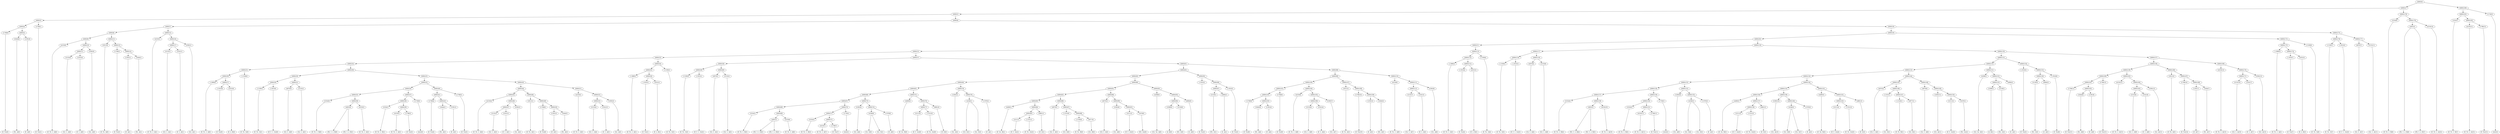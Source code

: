 digraph sample{
"L1768(0)"->"[D  Fis](0)"
"L3444(0)"->"[Fis  A](0)"
"L1391(0)"->"[D  A](0)"
"L6083(5)"->"L3444(0)"
"L6083(5)"->"L1391(0)"
"L6083(4)"->"L1768(0)"
"L6083(4)"->"L6083(5)"
"L1768(1)"->"[D  Fis](1)"
"L6083(3)"->"L6083(4)"
"L6083(3)"->"L1768(1)"
"L4220(0)"->"[E  Fis  G  A](0)"
"L3135(0)"->"[Cis  G  A](0)"
"L3241(0)"->"[E  G  A](0)"
"L6083(11)"->"L3135(0)"
"L6083(11)"->"L3241(0)"
"L5365(0)"->"[Cis  A](0)"
"L6083(10)"->"L6083(11)"
"L6083(10)"->"L5365(0)"
"L6083(9)"->"L4220(0)"
"L6083(9)"->"L6083(10)"
"L3012(0)"->"[D  Fis  A](0)"
"L1768(2)"->"[D  Fis](2)"
"L1391(1)"->"[D  A](1)"
"L3444(1)"->"[Fis  A](1)"
"L6083(14)"->"L1391(1)"
"L6083(14)"->"L3444(1)"
"L6083(13)"->"L1768(2)"
"L6083(13)"->"L6083(14)"
"L6083(12)"->"L3012(0)"
"L6083(12)"->"L6083(13)"
"L6083(8)"->"L6083(9)"
"L6083(8)"->"L6083(12)"
"L4220(1)"->"[E  Fis  G  A](1)"
"L3135(1)"->"[Cis  G  A](1)"
"L3241(1)"->"[E  G  A](1)"
"L6083(17)"->"L3135(1)"
"L6083(17)"->"L3241(1)"
"L5365(1)"->"[Cis  A](1)"
"L6083(16)"->"L6083(17)"
"L6083(16)"->"L5365(1)"
"L6083(15)"->"L4220(1)"
"L6083(15)"->"L6083(16)"
"L6083(7)"->"L6083(8)"
"L6083(7)"->"L6083(15)"
"L-1889(0)"->"[D  Fis  G  A](0)"
"L-1910(0)"->"[E  Fis](0)"
"L4352(0)"->"[D  A  B](0)"
"L6083(27)"->"L-1910(0)"
"L6083(27)"->"L4352(0)"
"L6083(26)"->"L-1889(0)"
"L6083(26)"->"L6083(27)"
"L-2109(0)"->"[E  Fis  G](0)"
"L6083(25)"->"L6083(26)"
"L6083(25)"->"L-2109(0)"
"L-2109(1)"->"[E  Fis  G](1)"
"L-2023(0)"->"[D  E  G  Gis](0)"
"L6083(30)"->"L-2109(1)"
"L6083(30)"->"L-2023(0)"
"L4970(0)"->"[Cis  E  A](0)"
"L3135(2)"->"[Cis  G  A](2)"
"L6083(31)"->"L4970(0)"
"L6083(31)"->"L3135(2)"
"L6083(29)"->"L6083(30)"
"L6083(29)"->"L6083(31)"
"L5354(0)"->"[D  Fis  G  B](0)"
"L4835(0)"->"[Fis  G  A  B](0)"
"L4835(0)"->"[Fis  G  A  B](1)"
"L4220(2)"->"[E  Fis  G  A](2)"
"L6083(36)"->"L4835(0)"
"L6083(36)"->"L4220(2)"
"L6083(35)"->"L5354(0)"
"L6083(35)"->"L6083(36)"
"L5354(1)"->"[D  Fis  G  B](1)"
"L4220(3)"->"[E  Fis  G  A](3)"
"L1768(3)"->"[D  Fis](3)"
"L6083(39)"->"L4220(3)"
"L6083(39)"->"L1768(3)"
"L6083(38)"->"L5354(1)"
"L6083(38)"->"L6083(39)"
"L1758(0)"->"[rest](0)"
"L6083(37)"->"L6083(38)"
"L6083(37)"->"L1758(0)"
"L6083(34)"->"L6083(35)"
"L6083(34)"->"L6083(37)"
"L1768(4)"->"[D  Fis](4)"
"L3444(2)"->"[Fis  A](2)"
"L1391(2)"->"[D  A](2)"
"L6083(42)"->"L3444(2)"
"L6083(42)"->"L1391(2)"
"L6083(41)"->"L1768(4)"
"L6083(41)"->"L6083(42)"
"L1768(5)"->"[D  Fis](5)"
"L6083(40)"->"L6083(41)"
"L6083(40)"->"L1768(5)"
"L6083(33)"->"L6083(34)"
"L6083(33)"->"L6083(40)"
"L4220(4)"->"[E  Fis  G  A](4)"
"L3135(3)"->"[Cis  G  A](3)"
"L3241(2)"->"[E  G  A](2)"
"L6083(47)"->"L3135(3)"
"L6083(47)"->"L3241(2)"
"L5365(2)"->"[Cis  A](2)"
"L6083(46)"->"L6083(47)"
"L6083(46)"->"L5365(2)"
"L6083(45)"->"L4220(4)"
"L6083(45)"->"L6083(46)"
"L3012(1)"->"[D  Fis  A](1)"
"L1768(6)"->"[D  Fis](6)"
"L1391(3)"->"[D  A](3)"
"L3444(3)"->"[Fis  A](3)"
"L6083(50)"->"L1391(3)"
"L6083(50)"->"L3444(3)"
"L6083(49)"->"L1768(6)"
"L6083(49)"->"L6083(50)"
"L6083(48)"->"L3012(1)"
"L6083(48)"->"L6083(49)"
"L6083(44)"->"L6083(45)"
"L6083(44)"->"L6083(48)"
"L4220(5)"->"[E  Fis  G  A](5)"
"L3135(4)"->"[Cis  G  A](4)"
"L3241(3)"->"[E  G  A](3)"
"L6083(53)"->"L3135(4)"
"L6083(53)"->"L3241(3)"
"L5365(3)"->"[Cis  A](3)"
"L6083(52)"->"L6083(53)"
"L6083(52)"->"L5365(3)"
"L6083(51)"->"L4220(5)"
"L6083(51)"->"L6083(52)"
"L6083(43)"->"L6083(44)"
"L6083(43)"->"L6083(51)"
"L6083(32)"->"L6083(33)"
"L6083(32)"->"L6083(43)"
"L6083(28)"->"L6083(29)"
"L6083(28)"->"L6083(32)"
"L6083(24)"->"L6083(25)"
"L6083(24)"->"L6083(28)"
"L-1889(1)"->"[D  Fis  G  A](1)"
"L-1910(1)"->"[E  Fis](1)"
"L4352(1)"->"[D  A  B](1)"
"L6083(56)"->"L-1910(1)"
"L6083(56)"->"L4352(1)"
"L6083(55)"->"L-1889(1)"
"L6083(55)"->"L6083(56)"
"L-2109(2)"->"[E  Fis  G](2)"
"L6083(54)"->"L6083(55)"
"L6083(54)"->"L-2109(2)"
"L6083(23)"->"L6083(24)"
"L6083(23)"->"L6083(54)"
"L-2109(3)"->"[E  Fis  G](3)"
"L-2023(1)"->"[D  E  G  Gis](1)"
"L6083(59)"->"L-2109(3)"
"L6083(59)"->"L-2023(1)"
"L4970(1)"->"[Cis  E  A](1)"
"L3135(5)"->"[Cis  G  A](5)"
"L6083(60)"->"L4970(1)"
"L6083(60)"->"L3135(5)"
"L6083(58)"->"L6083(59)"
"L6083(58)"->"L6083(60)"
"L5354(2)"->"[D  Fis  G  B](2)"
"L4835(1)"->"[Fis  G  A  B](2)"
"L4835(1)"->"[Fis  G  A  B](3)"
"L4220(6)"->"[E  Fis  G  A](6)"
"L6083(69)"->"L4835(1)"
"L6083(69)"->"L4220(6)"
"L6083(68)"->"L5354(2)"
"L6083(68)"->"L6083(69)"
"L5354(3)"->"[D  Fis  G  B](3)"
"L4220(7)"->"[E  Fis  G  A](7)"
"L1768(7)"->"[D  Fis](7)"
"L6083(72)"->"L4220(7)"
"L6083(72)"->"L1768(7)"
"L6083(71)"->"L5354(3)"
"L6083(71)"->"L6083(72)"
"L1758(1)"->"[rest](1)"
"L6083(70)"->"L6083(71)"
"L6083(70)"->"L1758(1)"
"L6083(67)"->"L6083(68)"
"L6083(67)"->"L6083(70)"
"L5365(4)"->"[Cis  A](4)"
"L4246(0)"->"[Cis  E](0)"
"L4246(0)"->"[Cis  E](1)"
"L-1978(0)"->"[E  A](0)"
"L6083(74)"->"L4246(0)"
"L6083(74)"->"L-1978(0)"
"L6083(73)"->"L5365(4)"
"L6083(73)"->"L6083(74)"
"L6083(66)"->"L6083(67)"
"L6083(66)"->"L6083(73)"
"L4490(0)"->"[D  Gis  B](0)"
"L5211(0)"->"[D  E  Gis](0)"
"L-2251(0)"->"[E  Fis  Gis](0)"
"L6083(77)"->"L5211(0)"
"L6083(77)"->"L-2251(0)"
"L4861(0)"->"[D  E](0)"
"L6083(76)"->"L6083(77)"
"L6083(76)"->"L4861(0)"
"L6083(75)"->"L4490(0)"
"L6083(75)"->"L6083(76)"
"L6083(65)"->"L6083(66)"
"L6083(65)"->"L6083(75)"
"L5365(5)"->"[Cis  A](5)"
"L4246(1)"->"[Cis  E](2)"
"L4246(1)"->"[Cis  E](3)"
"L-1978(1)"->"[E  A](1)"
"L6083(79)"->"L4246(1)"
"L6083(79)"->"L-1978(1)"
"L6083(78)"->"L5365(5)"
"L6083(78)"->"L6083(79)"
"L6083(64)"->"L6083(65)"
"L6083(64)"->"L6083(78)"
"L4490(1)"->"[D  Gis  B](1)"
"L5211(1)"->"[D  E  Gis](1)"
"L-2251(1)"->"[E  Fis  Gis](1)"
"L6083(85)"->"L5211(1)"
"L6083(85)"->"L-2251(1)"
"L4861(1)"->"[D  E](1)"
"L6083(84)"->"L6083(85)"
"L6083(84)"->"L4861(1)"
"L6083(83)"->"L4490(1)"
"L6083(83)"->"L6083(84)"
"L4970(2)"->"[Cis  E  A](2)"
"L-2232(0)"->"[Cis  D](0)"
"L-2140(0)"->"[D  Fis  B](0)"
"L4977(0)"->"[Cis  B](0)"
"L6083(88)"->"L-2140(0)"
"L6083(88)"->"L4977(0)"
"L6083(87)"->"L-2232(0)"
"L6083(87)"->"L6083(88)"
"L6083(86)"->"L4970(2)"
"L6083(86)"->"L6083(87)"
"L6083(82)"->"L6083(83)"
"L6083(82)"->"L6083(86)"
"L4970(3)"->"[Cis  E  A](3)"
"L5365(6)"->"[Cis  A](6)"
"L5211(2)"->"[D  E  Gis](2)"
"L5476(0)"->"[Fis  Gis](0)"
"L6083(91)"->"L5211(2)"
"L6083(91)"->"L5476(0)"
"L6083(90)"->"L5365(6)"
"L6083(90)"->"L6083(91)"
"L6083(89)"->"L4970(3)"
"L6083(89)"->"L6083(90)"
"L6083(81)"->"L6083(82)"
"L6083(81)"->"L6083(89)"
"L4288(0)"->"[Cis  Gis  A](0)"
"L3389(0)"->"[A  B](0)"
"L3128(0)"->"[Fis  G](0)"
"L6083(94)"->"L3389(0)"
"L6083(94)"->"L3128(0)"
"L4684(0)"->"[G  A](0)"
"L6083(93)"->"L6083(94)"
"L6083(93)"->"L4684(0)"
"L6083(92)"->"L4288(0)"
"L6083(92)"->"L6083(93)"
"L6083(80)"->"L6083(81)"
"L6083(80)"->"L6083(92)"
"L6083(63)"->"L6083(64)"
"L6083(63)"->"L6083(80)"
"L-1910(2)"->"[E  Fis](2)"
"L3128(1)"->"[Fis  G](1)"
"L4684(1)"->"[G  A](1)"
"L6083(97)"->"L3128(1)"
"L6083(97)"->"L4684(1)"
"L-1910(3)"->"[E  Fis](3)"
"L6083(96)"->"L6083(97)"
"L6083(96)"->"L-1910(3)"
"L6083(95)"->"L-1910(2)"
"L6083(95)"->"L6083(96)"
"L6083(62)"->"L6083(63)"
"L6083(62)"->"L6083(95)"
"L1768(8)"->"[D  Fis](8)"
"L3444(4)"->"[Fis  A](4)"
"L1391(4)"->"[D  A](4)"
"L6083(103)"->"L3444(4)"
"L6083(103)"->"L1391(4)"
"L6083(102)"->"L1768(8)"
"L6083(102)"->"L6083(103)"
"L1768(9)"->"[D  Fis](9)"
"L6083(101)"->"L6083(102)"
"L6083(101)"->"L1768(9)"
"L4220(8)"->"[E  Fis  G  A](8)"
"L3135(6)"->"[Cis  G  A](6)"
"L3241(4)"->"[E  G  A](4)"
"L6083(106)"->"L3135(6)"
"L6083(106)"->"L3241(4)"
"L5365(7)"->"[Cis  A](7)"
"L6083(105)"->"L6083(106)"
"L6083(105)"->"L5365(7)"
"L6083(104)"->"L4220(8)"
"L6083(104)"->"L6083(105)"
"L6083(100)"->"L6083(101)"
"L6083(100)"->"L6083(104)"
"L3012(2)"->"[D  Fis  A](2)"
"L1768(10)"->"[D  Fis](10)"
"L1391(5)"->"[D  A](5)"
"L3444(5)"->"[Fis  A](5)"
"L6083(109)"->"L1391(5)"
"L6083(109)"->"L3444(5)"
"L6083(108)"->"L1768(10)"
"L6083(108)"->"L6083(109)"
"L6083(107)"->"L3012(2)"
"L6083(107)"->"L6083(108)"
"L6083(99)"->"L6083(100)"
"L6083(99)"->"L6083(107)"
"L4220(9)"->"[E  Fis  G  A](9)"
"L3135(7)"->"[Cis  G  A](7)"
"L3241(5)"->"[E  G  A](5)"
"L6083(112)"->"L3135(7)"
"L6083(112)"->"L3241(5)"
"L5365(8)"->"[Cis  A](8)"
"L6083(111)"->"L6083(112)"
"L6083(111)"->"L5365(8)"
"L6083(110)"->"L4220(9)"
"L6083(110)"->"L6083(111)"
"L6083(98)"->"L6083(99)"
"L6083(98)"->"L6083(110)"
"L6083(61)"->"L6083(62)"
"L6083(61)"->"L6083(98)"
"L6083(57)"->"L6083(58)"
"L6083(57)"->"L6083(61)"
"L6083(22)"->"L6083(23)"
"L6083(22)"->"L6083(57)"
"L-1889(2)"->"[D  Fis  G  A](2)"
"L-1910(4)"->"[E  Fis](4)"
"L4352(2)"->"[D  A  B](2)"
"L6083(115)"->"L-1910(4)"
"L6083(115)"->"L4352(2)"
"L6083(114)"->"L-1889(2)"
"L6083(114)"->"L6083(115)"
"L-2109(4)"->"[E  Fis  G](4)"
"L6083(113)"->"L6083(114)"
"L6083(113)"->"L-2109(4)"
"L6083(21)"->"L6083(22)"
"L6083(21)"->"L6083(113)"
"L-2109(5)"->"[E  Fis  G](5)"
"L-2023(2)"->"[D  E  G  Gis](2)"
"L6083(118)"->"L-2109(5)"
"L6083(118)"->"L-2023(2)"
"L4970(4)"->"[Cis  E  A](4)"
"L3135(8)"->"[Cis  G  A](8)"
"L6083(119)"->"L4970(4)"
"L6083(119)"->"L3135(8)"
"L6083(117)"->"L6083(118)"
"L6083(117)"->"L6083(119)"
"L5354(4)"->"[D  Fis  G  B](4)"
"L4835(2)"->"[Fis  G  A  B](4)"
"L4835(2)"->"[Fis  G  A  B](5)"
"L4220(10)"->"[E  Fis  G  A](10)"
"L6083(128)"->"L4835(2)"
"L6083(128)"->"L4220(10)"
"L6083(127)"->"L5354(4)"
"L6083(127)"->"L6083(128)"
"L5354(5)"->"[D  Fis  G  B](5)"
"L4220(11)"->"[E  Fis  G  A](11)"
"L1768(11)"->"[D  Fis](11)"
"L6083(131)"->"L4220(11)"
"L6083(131)"->"L1768(11)"
"L6083(130)"->"L5354(5)"
"L6083(130)"->"L6083(131)"
"L1758(2)"->"[rest](2)"
"L6083(129)"->"L6083(130)"
"L6083(129)"->"L1758(2)"
"L6083(126)"->"L6083(127)"
"L6083(126)"->"L6083(129)"
"L5365(9)"->"[Cis  A](9)"
"L4246(2)"->"[Cis  E](4)"
"L4246(2)"->"[Cis  E](5)"
"L-1978(2)"->"[E  A](2)"
"L6083(133)"->"L4246(2)"
"L6083(133)"->"L-1978(2)"
"L6083(132)"->"L5365(9)"
"L6083(132)"->"L6083(133)"
"L6083(125)"->"L6083(126)"
"L6083(125)"->"L6083(132)"
"L4490(2)"->"[D  Gis  B](2)"
"L5211(3)"->"[D  E  Gis](3)"
"L-2251(2)"->"[E  Fis  Gis](2)"
"L6083(138)"->"L5211(3)"
"L6083(138)"->"L-2251(2)"
"L4861(2)"->"[D  E](2)"
"L6083(137)"->"L6083(138)"
"L6083(137)"->"L4861(2)"
"L6083(136)"->"L4490(2)"
"L6083(136)"->"L6083(137)"
"L5365(10)"->"[Cis  A](10)"
"L4246(3)"->"[Cis  E](6)"
"L4246(3)"->"[Cis  E](7)"
"L-1978(3)"->"[E  A](3)"
"L6083(140)"->"L4246(3)"
"L6083(140)"->"L-1978(3)"
"L6083(139)"->"L5365(10)"
"L6083(139)"->"L6083(140)"
"L6083(135)"->"L6083(136)"
"L6083(135)"->"L6083(139)"
"L4490(3)"->"[D  Gis  B](3)"
"L5211(4)"->"[D  E  Gis](4)"
"L-2251(3)"->"[E  Fis  Gis](3)"
"L6083(143)"->"L5211(4)"
"L6083(143)"->"L-2251(3)"
"L4861(3)"->"[D  E](3)"
"L6083(142)"->"L6083(143)"
"L6083(142)"->"L4861(3)"
"L6083(141)"->"L4490(3)"
"L6083(141)"->"L6083(142)"
"L6083(134)"->"L6083(135)"
"L6083(134)"->"L6083(141)"
"L6083(124)"->"L6083(125)"
"L6083(124)"->"L6083(134)"
"L4970(5)"->"[Cis  E  A](5)"
"L-2232(1)"->"[Cis  D](1)"
"L-2140(1)"->"[D  Fis  B](1)"
"L4977(1)"->"[Cis  B](1)"
"L6083(147)"->"L-2140(1)"
"L6083(147)"->"L4977(1)"
"L6083(146)"->"L-2232(1)"
"L6083(146)"->"L6083(147)"
"L6083(145)"->"L4970(5)"
"L6083(145)"->"L6083(146)"
"L4970(6)"->"[Cis  E  A](6)"
"L5365(11)"->"[Cis  A](11)"
"L5211(5)"->"[D  E  Gis](5)"
"L5476(1)"->"[Fis  Gis](1)"
"L6083(150)"->"L5211(5)"
"L6083(150)"->"L5476(1)"
"L6083(149)"->"L5365(11)"
"L6083(149)"->"L6083(150)"
"L6083(148)"->"L4970(6)"
"L6083(148)"->"L6083(149)"
"L6083(144)"->"L6083(145)"
"L6083(144)"->"L6083(148)"
"L6083(123)"->"L6083(124)"
"L6083(123)"->"L6083(144)"
"L4288(1)"->"[Cis  Gis  A](1)"
"L3389(1)"->"[A  B](1)"
"L3128(2)"->"[Fis  G](2)"
"L6083(153)"->"L3389(1)"
"L6083(153)"->"L3128(2)"
"L4684(2)"->"[G  A](2)"
"L6083(152)"->"L6083(153)"
"L6083(152)"->"L4684(2)"
"L6083(151)"->"L4288(1)"
"L6083(151)"->"L6083(152)"
"L6083(122)"->"L6083(123)"
"L6083(122)"->"L6083(151)"
"L-1910(5)"->"[E  Fis](5)"
"L3128(3)"->"[Fis  G](3)"
"L4684(3)"->"[G  A](3)"
"L6083(156)"->"L3128(3)"
"L6083(156)"->"L4684(3)"
"L-1910(6)"->"[E  Fis](6)"
"L6083(155)"->"L6083(156)"
"L6083(155)"->"L-1910(6)"
"L6083(154)"->"L-1910(5)"
"L6083(154)"->"L6083(155)"
"L6083(121)"->"L6083(122)"
"L6083(121)"->"L6083(154)"
"L1768(12)"->"[D  Fis](12)"
"L3444(6)"->"[Fis  A](6)"
"L1391(6)"->"[D  A](6)"
"L6083(162)"->"L3444(6)"
"L6083(162)"->"L1391(6)"
"L6083(161)"->"L1768(12)"
"L6083(161)"->"L6083(162)"
"L1768(13)"->"[D  Fis](13)"
"L6083(160)"->"L6083(161)"
"L6083(160)"->"L1768(13)"
"L4220(12)"->"[E  Fis  G  A](12)"
"L3135(9)"->"[Cis  G  A](9)"
"L3241(6)"->"[E  G  A](6)"
"L6083(165)"->"L3135(9)"
"L6083(165)"->"L3241(6)"
"L5365(12)"->"[Cis  A](12)"
"L6083(164)"->"L6083(165)"
"L6083(164)"->"L5365(12)"
"L6083(163)"->"L4220(12)"
"L6083(163)"->"L6083(164)"
"L6083(159)"->"L6083(160)"
"L6083(159)"->"L6083(163)"
"L3012(3)"->"[D  Fis  A](3)"
"L1768(14)"->"[D  Fis](14)"
"L1391(7)"->"[D  A](7)"
"L3444(7)"->"[Fis  A](7)"
"L6083(168)"->"L1391(7)"
"L6083(168)"->"L3444(7)"
"L6083(167)"->"L1768(14)"
"L6083(167)"->"L6083(168)"
"L6083(166)"->"L3012(3)"
"L6083(166)"->"L6083(167)"
"L6083(158)"->"L6083(159)"
"L6083(158)"->"L6083(166)"
"L4220(13)"->"[E  Fis  G  A](13)"
"L3135(10)"->"[Cis  G  A](10)"
"L3241(7)"->"[E  G  A](7)"
"L6083(171)"->"L3135(10)"
"L6083(171)"->"L3241(7)"
"L5365(13)"->"[Cis  A](13)"
"L6083(170)"->"L6083(171)"
"L6083(170)"->"L5365(13)"
"L6083(169)"->"L4220(13)"
"L6083(169)"->"L6083(170)"
"L6083(157)"->"L6083(158)"
"L6083(157)"->"L6083(169)"
"L6083(120)"->"L6083(121)"
"L6083(120)"->"L6083(157)"
"L6083(116)"->"L6083(117)"
"L6083(116)"->"L6083(120)"
"L6083(20)"->"L6083(21)"
"L6083(20)"->"L6083(116)"
"L-1889(3)"->"[D  Fis  G  A](3)"
"L-1910(7)"->"[E  Fis](7)"
"L4352(3)"->"[D  A  B](3)"
"L6083(174)"->"L-1910(7)"
"L6083(174)"->"L4352(3)"
"L6083(173)"->"L-1889(3)"
"L6083(173)"->"L6083(174)"
"L-2109(6)"->"[E  Fis  G](6)"
"L6083(172)"->"L6083(173)"
"L6083(172)"->"L-2109(6)"
"L6083(19)"->"L6083(20)"
"L6083(19)"->"L6083(172)"
"L-2109(7)"->"[E  Fis  G](7)"
"L-2023(3)"->"[D  E  G  Gis](3)"
"L6083(176)"->"L-2109(7)"
"L6083(176)"->"L-2023(3)"
"L4970(7)"->"[Cis  E  A](7)"
"L3135(11)"->"[Cis  G  A](11)"
"L6083(177)"->"L4970(7)"
"L6083(177)"->"L3135(11)"
"L6083(175)"->"L6083(176)"
"L6083(175)"->"L6083(177)"
"L6083(18)"->"L6083(19)"
"L6083(18)"->"L6083(175)"
"L6083(6)"->"L6083(7)"
"L6083(6)"->"L6083(18)"
"L6083(2)"->"L6083(3)"
"L6083(2)"->"L6083(6)"
"L5354(6)"->"[D  Fis  G  B](6)"
"L4835(3)"->"[Fis  G  A  B](6)"
"L4835(3)"->"[Fis  G  A  B](7)"
"L4220(14)"->"[E  Fis  G  A](14)"
"L6083(179)"->"L4835(3)"
"L6083(179)"->"L4220(14)"
"L6083(178)"->"L5354(6)"
"L6083(178)"->"L6083(179)"
"L6083(1)"->"L6083(2)"
"L6083(1)"->"L6083(178)"
"L5354(7)"->"[D  Fis  G  B](7)"
"L4220(15)"->"[E  Fis  G  A](15)"
"L1768(15)"->"[D  Fis](15)"
"L6083(182)"->"L4220(15)"
"L6083(182)"->"L1768(15)"
"L6083(181)"->"L5354(7)"
"L6083(181)"->"L6083(182)"
"L1758(3)"->"[rest](3)"
"L6083(180)"->"L6083(181)"
"L6083(180)"->"L1758(3)"
"L6083(0)"->"L6083(1)"
"L6083(0)"->"L6083(180)"
{rank = min; "L6083(0)"}
{rank = same; "L6083(1)"; "L6083(180)";}
{rank = same; "L6083(2)"; "L6083(178)"; "L6083(181)"; "L1758(3)";}
{rank = same; "L6083(3)"; "L6083(6)"; "L5354(6)"; "L6083(179)"; "L5354(7)"; "L6083(182)";}
{rank = same; "L6083(4)"; "L1768(1)"; "L6083(7)"; "L6083(18)"; "L4835(3)"; "L4220(14)"; "L4220(15)"; "L1768(15)";}
{rank = same; "L1768(0)"; "L6083(5)"; "L6083(8)"; "L6083(15)"; "L6083(19)"; "L6083(175)";}
{rank = same; "L3444(0)"; "L1391(0)"; "L6083(9)"; "L6083(12)"; "L4220(1)"; "L6083(16)"; "L6083(20)"; "L6083(172)"; "L6083(176)"; "L6083(177)";}
{rank = same; "L4220(0)"; "L6083(10)"; "L3012(0)"; "L6083(13)"; "L6083(17)"; "L5365(1)"; "L6083(21)"; "L6083(116)"; "L6083(173)"; "L-2109(6)"; "L-2109(7)"; "L-2023(3)"; "L4970(7)"; "L3135(11)";}
{rank = same; "L6083(11)"; "L5365(0)"; "L1768(2)"; "L6083(14)"; "L3135(1)"; "L3241(1)"; "L6083(22)"; "L6083(113)"; "L6083(117)"; "L6083(120)"; "L-1889(3)"; "L6083(174)";}
{rank = same; "L3135(0)"; "L3241(0)"; "L1391(1)"; "L3444(1)"; "L6083(23)"; "L6083(57)"; "L6083(114)"; "L-2109(4)"; "L6083(118)"; "L6083(119)"; "L6083(121)"; "L6083(157)"; "L-1910(7)"; "L4352(3)";}
{rank = same; "L6083(24)"; "L6083(54)"; "L6083(58)"; "L6083(61)"; "L-1889(2)"; "L6083(115)"; "L-2109(5)"; "L-2023(2)"; "L4970(4)"; "L3135(8)"; "L6083(122)"; "L6083(154)"; "L6083(158)"; "L6083(169)";}
{rank = same; "L6083(25)"; "L6083(28)"; "L6083(55)"; "L-2109(2)"; "L6083(59)"; "L6083(60)"; "L6083(62)"; "L6083(98)"; "L-1910(4)"; "L4352(2)"; "L6083(123)"; "L6083(151)"; "L-1910(5)"; "L6083(155)"; "L6083(159)"; "L6083(166)"; "L4220(13)"; "L6083(170)";}
{rank = same; "L6083(26)"; "L-2109(0)"; "L6083(29)"; "L6083(32)"; "L-1889(1)"; "L6083(56)"; "L-2109(3)"; "L-2023(1)"; "L4970(1)"; "L3135(5)"; "L6083(63)"; "L6083(95)"; "L6083(99)"; "L6083(110)"; "L6083(124)"; "L6083(144)"; "L4288(1)"; "L6083(152)"; "L6083(156)"; "L-1910(6)"; "L6083(160)"; "L6083(163)"; "L3012(3)"; "L6083(167)"; "L6083(171)"; "L5365(13)";}
{rank = same; "L-1889(0)"; "L6083(27)"; "L6083(30)"; "L6083(31)"; "L6083(33)"; "L6083(43)"; "L-1910(1)"; "L4352(1)"; "L6083(64)"; "L6083(80)"; "L-1910(2)"; "L6083(96)"; "L6083(100)"; "L6083(107)"; "L4220(9)"; "L6083(111)"; "L6083(125)"; "L6083(134)"; "L6083(145)"; "L6083(148)"; "L6083(153)"; "L4684(2)"; "L3128(3)"; "L4684(3)"; "L6083(161)"; "L1768(13)"; "L4220(12)"; "L6083(164)"; "L1768(14)"; "L6083(168)"; "L3135(10)"; "L3241(7)";}
{rank = same; "L-1910(0)"; "L4352(0)"; "L-2109(1)"; "L-2023(0)"; "L4970(0)"; "L3135(2)"; "L6083(34)"; "L6083(40)"; "L6083(44)"; "L6083(51)"; "L6083(65)"; "L6083(78)"; "L6083(81)"; "L6083(92)"; "L6083(97)"; "L-1910(3)"; "L6083(101)"; "L6083(104)"; "L3012(2)"; "L6083(108)"; "L6083(112)"; "L5365(8)"; "L6083(126)"; "L6083(132)"; "L6083(135)"; "L6083(141)"; "L4970(5)"; "L6083(146)"; "L4970(6)"; "L6083(149)"; "L3389(1)"; "L3128(2)"; "L1768(12)"; "L6083(162)"; "L6083(165)"; "L5365(12)"; "L1391(7)"; "L3444(7)";}
{rank = same; "L6083(35)"; "L6083(37)"; "L6083(41)"; "L1768(5)"; "L6083(45)"; "L6083(48)"; "L4220(5)"; "L6083(52)"; "L6083(66)"; "L6083(75)"; "L5365(5)"; "L6083(79)"; "L6083(82)"; "L6083(89)"; "L4288(0)"; "L6083(93)"; "L3128(1)"; "L4684(1)"; "L6083(102)"; "L1768(9)"; "L4220(8)"; "L6083(105)"; "L1768(10)"; "L6083(109)"; "L3135(7)"; "L3241(5)"; "L6083(127)"; "L6083(129)"; "L5365(9)"; "L6083(133)"; "L6083(136)"; "L6083(139)"; "L4490(3)"; "L6083(142)"; "L-2232(1)"; "L6083(147)"; "L5365(11)"; "L6083(150)"; "L3444(6)"; "L1391(6)"; "L3135(9)"; "L3241(6)";}
{rank = same; "L5354(0)"; "L6083(36)"; "L6083(38)"; "L1758(0)"; "L1768(4)"; "L6083(42)"; "L4220(4)"; "L6083(46)"; "L3012(1)"; "L6083(49)"; "L6083(53)"; "L5365(3)"; "L6083(67)"; "L6083(73)"; "L4490(0)"; "L6083(76)"; "L4246(1)"; "L-1978(1)"; "L6083(83)"; "L6083(86)"; "L4970(3)"; "L6083(90)"; "L6083(94)"; "L4684(0)"; "L1768(8)"; "L6083(103)"; "L6083(106)"; "L5365(7)"; "L1391(5)"; "L3444(5)"; "L5354(4)"; "L6083(128)"; "L6083(130)"; "L1758(2)"; "L4246(2)"; "L-1978(2)"; "L4490(2)"; "L6083(137)"; "L5365(10)"; "L6083(140)"; "L6083(143)"; "L4861(3)"; "L-2140(1)"; "L4977(1)"; "L5211(5)"; "L5476(1)";}
{rank = same; "L4835(0)"; "L4220(2)"; "L5354(1)"; "L6083(39)"; "L3444(2)"; "L1391(2)"; "L6083(47)"; "L5365(2)"; "L1768(6)"; "L6083(50)"; "L3135(4)"; "L3241(3)"; "L6083(68)"; "L6083(70)"; "L5365(4)"; "L6083(74)"; "L6083(77)"; "L4861(0)"; "L4490(1)"; "L6083(84)"; "L4970(2)"; "L6083(87)"; "L5365(6)"; "L6083(91)"; "L3389(0)"; "L3128(0)"; "L3444(4)"; "L1391(4)"; "L3135(6)"; "L3241(4)"; "L4835(2)"; "L4220(10)"; "L5354(5)"; "L6083(131)"; "L6083(138)"; "L4861(2)"; "L4246(3)"; "L-1978(3)"; "L5211(4)"; "L-2251(3)";}
{rank = same; "L4220(3)"; "L1768(3)"; "L3135(3)"; "L3241(2)"; "L1391(3)"; "L3444(3)"; "L5354(2)"; "L6083(69)"; "L6083(71)"; "L1758(1)"; "L4246(0)"; "L-1978(0)"; "L5211(0)"; "L-2251(0)"; "L6083(85)"; "L4861(1)"; "L-2232(0)"; "L6083(88)"; "L5211(2)"; "L5476(0)"; "L4220(11)"; "L1768(11)"; "L5211(3)"; "L-2251(2)";}
{rank = same; "L4835(1)"; "L4220(6)"; "L5354(3)"; "L6083(72)"; "L5211(1)"; "L-2251(1)"; "L-2140(0)"; "L4977(0)";}
{rank = same; "L4220(7)"; "L1768(7)";}
{rank = max; "[A  B](0)"; "[A  B](1)"; "[Cis  A](0)"; "[Cis  A](1)"; "[Cis  A](10)"; "[Cis  A](11)"; "[Cis  A](12)"; "[Cis  A](13)"; "[Cis  A](2)"; "[Cis  A](3)"; "[Cis  A](4)"; "[Cis  A](5)"; "[Cis  A](6)"; "[Cis  A](7)"; "[Cis  A](8)"; "[Cis  A](9)"; "[Cis  B](0)"; "[Cis  B](1)"; "[Cis  D](0)"; "[Cis  D](1)"; "[Cis  E  A](0)"; "[Cis  E  A](1)"; "[Cis  E  A](2)"; "[Cis  E  A](3)"; "[Cis  E  A](4)"; "[Cis  E  A](5)"; "[Cis  E  A](6)"; "[Cis  E  A](7)"; "[Cis  E](0)"; "[Cis  E](1)"; "[Cis  E](2)"; "[Cis  E](3)"; "[Cis  E](4)"; "[Cis  E](5)"; "[Cis  E](6)"; "[Cis  E](7)"; "[Cis  G  A](0)"; "[Cis  G  A](1)"; "[Cis  G  A](10)"; "[Cis  G  A](11)"; "[Cis  G  A](2)"; "[Cis  G  A](3)"; "[Cis  G  A](4)"; "[Cis  G  A](5)"; "[Cis  G  A](6)"; "[Cis  G  A](7)"; "[Cis  G  A](8)"; "[Cis  G  A](9)"; "[Cis  Gis  A](0)"; "[Cis  Gis  A](1)"; "[D  A  B](0)"; "[D  A  B](1)"; "[D  A  B](2)"; "[D  A  B](3)"; "[D  A](0)"; "[D  A](1)"; "[D  A](2)"; "[D  A](3)"; "[D  A](4)"; "[D  A](5)"; "[D  A](6)"; "[D  A](7)"; "[D  E  G  Gis](0)"; "[D  E  G  Gis](1)"; "[D  E  G  Gis](2)"; "[D  E  G  Gis](3)"; "[D  E  Gis](0)"; "[D  E  Gis](1)"; "[D  E  Gis](2)"; "[D  E  Gis](3)"; "[D  E  Gis](4)"; "[D  E  Gis](5)"; "[D  E](0)"; "[D  E](1)"; "[D  E](2)"; "[D  E](3)"; "[D  Fis  A](0)"; "[D  Fis  A](1)"; "[D  Fis  A](2)"; "[D  Fis  A](3)"; "[D  Fis  B](0)"; "[D  Fis  B](1)"; "[D  Fis  G  A](0)"; "[D  Fis  G  A](1)"; "[D  Fis  G  A](2)"; "[D  Fis  G  A](3)"; "[D  Fis  G  B](0)"; "[D  Fis  G  B](1)"; "[D  Fis  G  B](2)"; "[D  Fis  G  B](3)"; "[D  Fis  G  B](4)"; "[D  Fis  G  B](5)"; "[D  Fis  G  B](6)"; "[D  Fis  G  B](7)"; "[D  Fis](0)"; "[D  Fis](1)"; "[D  Fis](10)"; "[D  Fis](11)"; "[D  Fis](12)"; "[D  Fis](13)"; "[D  Fis](14)"; "[D  Fis](15)"; "[D  Fis](2)"; "[D  Fis](3)"; "[D  Fis](4)"; "[D  Fis](5)"; "[D  Fis](6)"; "[D  Fis](7)"; "[D  Fis](8)"; "[D  Fis](9)"; "[D  Gis  B](0)"; "[D  Gis  B](1)"; "[D  Gis  B](2)"; "[D  Gis  B](3)"; "[E  A](0)"; "[E  A](1)"; "[E  A](2)"; "[E  A](3)"; "[E  Fis  G  A](0)"; "[E  Fis  G  A](1)"; "[E  Fis  G  A](10)"; "[E  Fis  G  A](11)"; "[E  Fis  G  A](12)"; "[E  Fis  G  A](13)"; "[E  Fis  G  A](14)"; "[E  Fis  G  A](15)"; "[E  Fis  G  A](2)"; "[E  Fis  G  A](3)"; "[E  Fis  G  A](4)"; "[E  Fis  G  A](5)"; "[E  Fis  G  A](6)"; "[E  Fis  G  A](7)"; "[E  Fis  G  A](8)"; "[E  Fis  G  A](9)"; "[E  Fis  G](0)"; "[E  Fis  G](1)"; "[E  Fis  G](2)"; "[E  Fis  G](3)"; "[E  Fis  G](4)"; "[E  Fis  G](5)"; "[E  Fis  G](6)"; "[E  Fis  G](7)"; "[E  Fis  Gis](0)"; "[E  Fis  Gis](1)"; "[E  Fis  Gis](2)"; "[E  Fis  Gis](3)"; "[E  Fis](0)"; "[E  Fis](1)"; "[E  Fis](2)"; "[E  Fis](3)"; "[E  Fis](4)"; "[E  Fis](5)"; "[E  Fis](6)"; "[E  Fis](7)"; "[E  G  A](0)"; "[E  G  A](1)"; "[E  G  A](2)"; "[E  G  A](3)"; "[E  G  A](4)"; "[E  G  A](5)"; "[E  G  A](6)"; "[E  G  A](7)"; "[Fis  A](0)"; "[Fis  A](1)"; "[Fis  A](2)"; "[Fis  A](3)"; "[Fis  A](4)"; "[Fis  A](5)"; "[Fis  A](6)"; "[Fis  A](7)"; "[Fis  G  A  B](0)"; "[Fis  G  A  B](1)"; "[Fis  G  A  B](2)"; "[Fis  G  A  B](3)"; "[Fis  G  A  B](4)"; "[Fis  G  A  B](5)"; "[Fis  G  A  B](6)"; "[Fis  G  A  B](7)"; "[Fis  G](0)"; "[Fis  G](1)"; "[Fis  G](2)"; "[Fis  G](3)"; "[Fis  Gis](0)"; "[Fis  Gis](1)"; "[G  A](0)"; "[G  A](1)"; "[G  A](2)"; "[G  A](3)"; "[rest](0)"; "[rest](1)"; "[rest](2)"; "[rest](3)";}
}